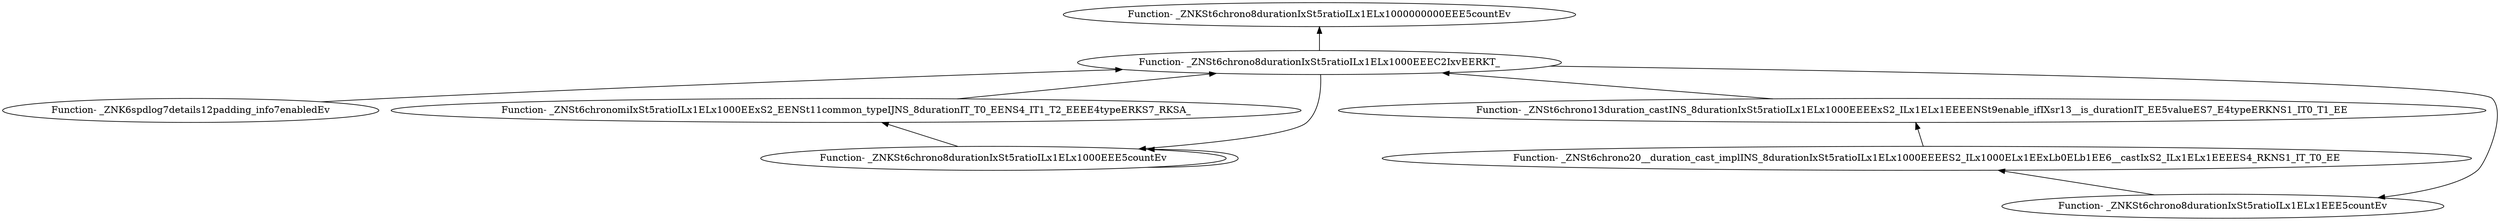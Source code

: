 digraph {
	"Function- _ZNK6spdlog7details12padding_info7enabledEv"
	"Function- _ZNSt6chrono8durationIxSt5ratioILx1ELx1000EEEC2IxvEERKT_"
	"Function- _ZNSt6chrono8durationIxSt5ratioILx1ELx1000EEEC2IxvEERKT_" -> "Function- _ZNK6spdlog7details12padding_info7enabledEv" [dir=back]
	"Function- _ZNKSt6chrono8durationIxSt5ratioILx1ELx1000EEE5countEv"
	"Function- _ZNKSt6chrono8durationIxSt5ratioILx1ELx1000EEE5countEv" -> "Function- _ZNSt6chrono8durationIxSt5ratioILx1ELx1000EEEC2IxvEERKT_" [dir=back]
	"Function- _ZNKSt6chrono8durationIxSt5ratioILx1ELx1000EEE5countEv"
	"Function- _ZNKSt6chrono8durationIxSt5ratioILx1ELx1000EEE5countEv" -> "Function- _ZNKSt6chrono8durationIxSt5ratioILx1ELx1000EEE5countEv" [dir=back]
	"Function- _ZNSt6chronomiIxSt5ratioILx1ELx1000EExS2_EENSt11common_typeIJNS_8durationIT_T0_EENS4_IT1_T2_EEEE4typeERKS7_RKSA_"
	"Function- _ZNSt6chronomiIxSt5ratioILx1ELx1000EExS2_EENSt11common_typeIJNS_8durationIT_T0_EENS4_IT1_T2_EEEE4typeERKS7_RKSA_" -> "Function- _ZNKSt6chrono8durationIxSt5ratioILx1ELx1000EEE5countEv" [dir=back]
	"Function- _ZNSt6chrono8durationIxSt5ratioILx1ELx1000EEEC2IxvEERKT_"
	"Function- _ZNSt6chrono8durationIxSt5ratioILx1ELx1000EEEC2IxvEERKT_" -> "Function- _ZNSt6chronomiIxSt5ratioILx1ELx1000EExS2_EENSt11common_typeIJNS_8durationIT_T0_EENS4_IT1_T2_EEEE4typeERKS7_RKSA_" [dir=back]
	"Function- _ZNKSt6chrono8durationIxSt5ratioILx1ELx1EEE5countEv"
	"Function- _ZNKSt6chrono8durationIxSt5ratioILx1ELx1EEE5countEv" -> "Function- _ZNSt6chrono8durationIxSt5ratioILx1ELx1000EEEC2IxvEERKT_" [dir=back]
	"Function- _ZNSt6chrono20__duration_cast_implINS_8durationIxSt5ratioILx1ELx1000EEEES2_ILx1000ELx1EExLb0ELb1EE6__castIxS2_ILx1ELx1EEEES4_RKNS1_IT_T0_EE"
	"Function- _ZNSt6chrono20__duration_cast_implINS_8durationIxSt5ratioILx1ELx1000EEEES2_ILx1000ELx1EExLb0ELb1EE6__castIxS2_ILx1ELx1EEEES4_RKNS1_IT_T0_EE" -> "Function- _ZNKSt6chrono8durationIxSt5ratioILx1ELx1EEE5countEv" [dir=back]
	"Function- _ZNSt6chrono13duration_castINS_8durationIxSt5ratioILx1ELx1000EEEExS2_ILx1ELx1EEEENSt9enable_ifIXsr13__is_durationIT_EE5valueES7_E4typeERKNS1_IT0_T1_EE"
	"Function- _ZNSt6chrono13duration_castINS_8durationIxSt5ratioILx1ELx1000EEEExS2_ILx1ELx1EEEENSt9enable_ifIXsr13__is_durationIT_EE5valueES7_E4typeERKNS1_IT0_T1_EE" -> "Function- _ZNSt6chrono20__duration_cast_implINS_8durationIxSt5ratioILx1ELx1000EEEES2_ILx1000ELx1EExLb0ELb1EE6__castIxS2_ILx1ELx1EEEES4_RKNS1_IT_T0_EE" [dir=back]
	"Function- _ZNSt6chrono8durationIxSt5ratioILx1ELx1000EEEC2IxvEERKT_"
	"Function- _ZNSt6chrono8durationIxSt5ratioILx1ELx1000EEEC2IxvEERKT_" -> "Function- _ZNSt6chrono13duration_castINS_8durationIxSt5ratioILx1ELx1000EEEExS2_ILx1ELx1EEEENSt9enable_ifIXsr13__is_durationIT_EE5valueES7_E4typeERKNS1_IT0_T1_EE" [dir=back]
	"Function- _ZNKSt6chrono8durationIxSt5ratioILx1ELx1000000000EEE5countEv"
	"Function- _ZNKSt6chrono8durationIxSt5ratioILx1ELx1000000000EEE5countEv" -> "Function- _ZNSt6chrono8durationIxSt5ratioILx1ELx1000EEEC2IxvEERKT_" [dir=back]
}
